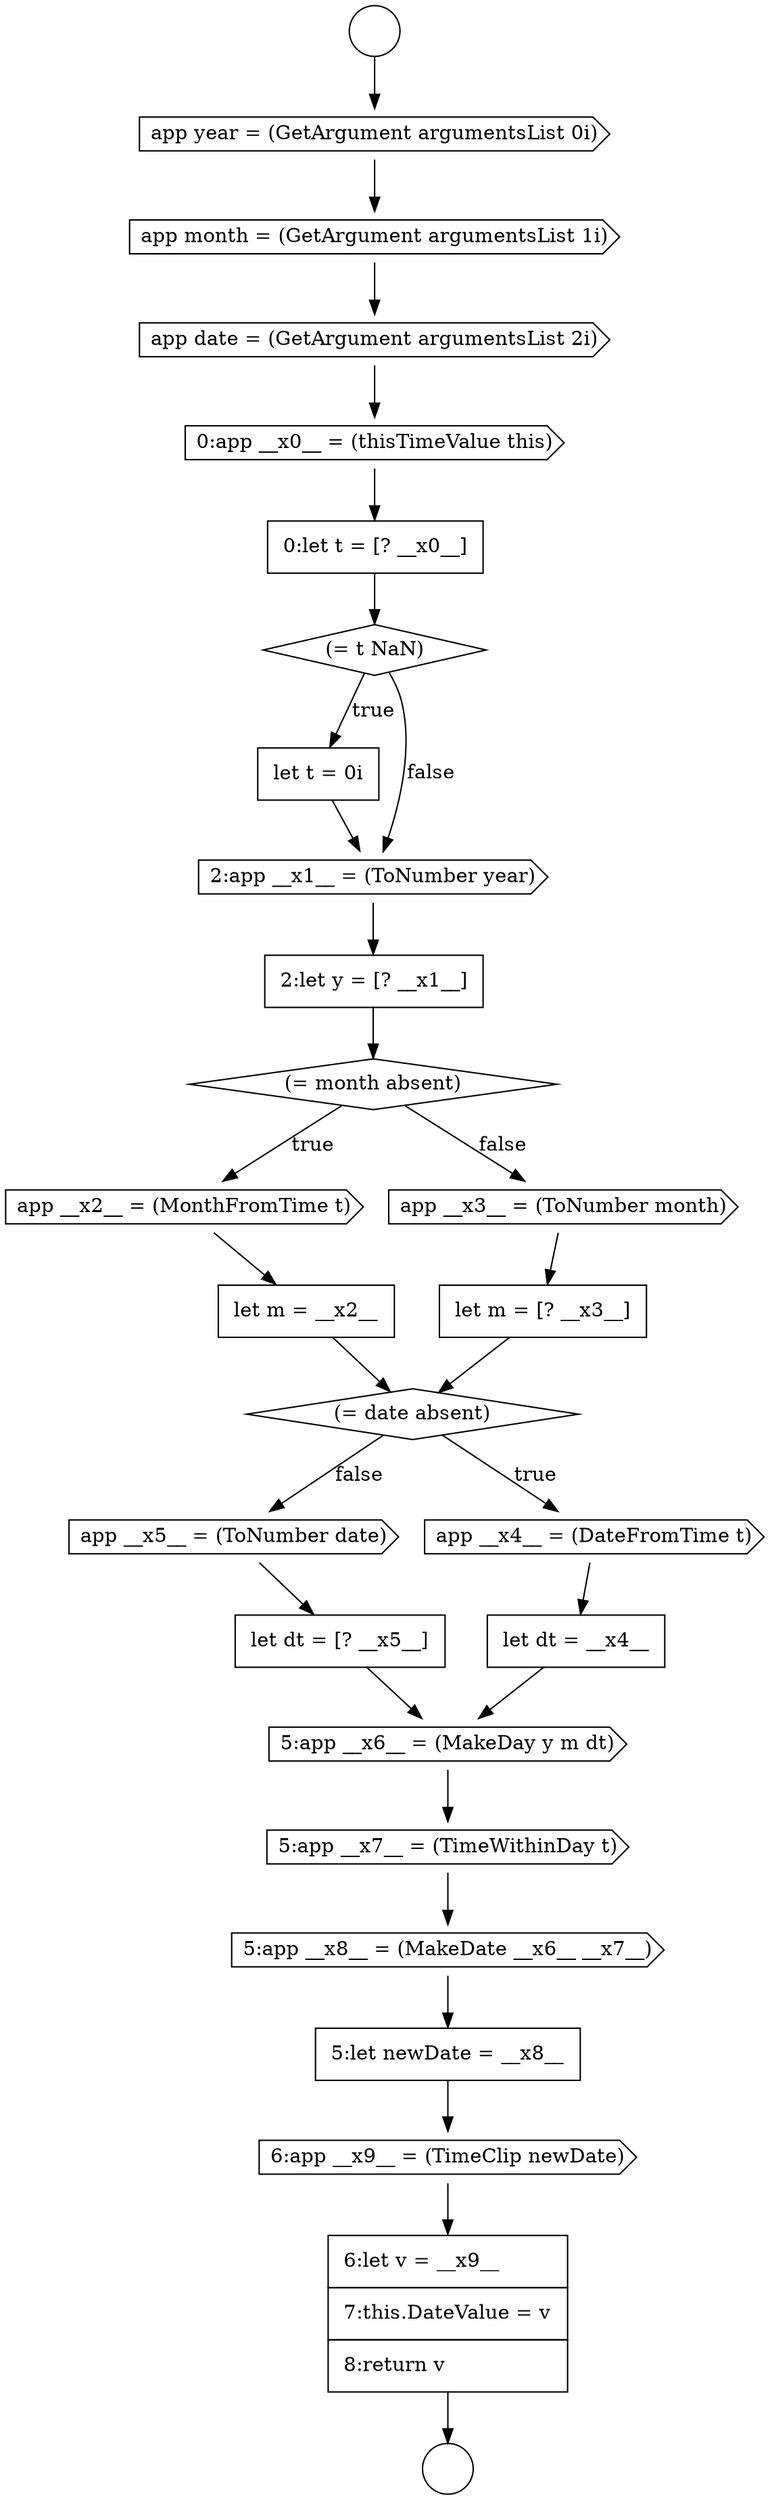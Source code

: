 digraph {
  node11962 [shape=none, margin=0, label=<<font color="black">
    <table border="0" cellborder="1" cellspacing="0" cellpadding="10">
      <tr><td align="left">let m = [? __x3__]</td></tr>
    </table>
  </font>> color="black" fillcolor="white" style=filled]
  node11959 [shape=cds, label=<<font color="black">app __x2__ = (MonthFromTime t)</font>> color="black" fillcolor="white" style=filled]
  node11971 [shape=none, margin=0, label=<<font color="black">
    <table border="0" cellborder="1" cellspacing="0" cellpadding="10">
      <tr><td align="left">5:let newDate = __x8__</td></tr>
    </table>
  </font>> color="black" fillcolor="white" style=filled]
  node11954 [shape=diamond, label=<<font color="black">(= t NaN)</font>> color="black" fillcolor="white" style=filled]
  node11952 [shape=cds, label=<<font color="black">0:app __x0__ = (thisTimeValue this)</font>> color="black" fillcolor="white" style=filled]
  node11948 [shape=circle label=" " color="black" fillcolor="white" style=filled]
  node11961 [shape=cds, label=<<font color="black">app __x3__ = (ToNumber month)</font>> color="black" fillcolor="white" style=filled]
  node11965 [shape=none, margin=0, label=<<font color="black">
    <table border="0" cellborder="1" cellspacing="0" cellpadding="10">
      <tr><td align="left">let dt = __x4__</td></tr>
    </table>
  </font>> color="black" fillcolor="white" style=filled]
  node11972 [shape=cds, label=<<font color="black">6:app __x9__ = (TimeClip newDate)</font>> color="black" fillcolor="white" style=filled]
  node11955 [shape=none, margin=0, label=<<font color="black">
    <table border="0" cellborder="1" cellspacing="0" cellpadding="10">
      <tr><td align="left">let t = 0i</td></tr>
    </table>
  </font>> color="black" fillcolor="white" style=filled]
  node11956 [shape=cds, label=<<font color="black">2:app __x1__ = (ToNumber year)</font>> color="black" fillcolor="white" style=filled]
  node11969 [shape=cds, label=<<font color="black">5:app __x7__ = (TimeWithinDay t)</font>> color="black" fillcolor="white" style=filled]
  node11963 [shape=diamond, label=<<font color="black">(= date absent)</font>> color="black" fillcolor="white" style=filled]
  node11960 [shape=none, margin=0, label=<<font color="black">
    <table border="0" cellborder="1" cellspacing="0" cellpadding="10">
      <tr><td align="left">let m = __x2__</td></tr>
    </table>
  </font>> color="black" fillcolor="white" style=filled]
  node11949 [shape=cds, label=<<font color="black">app year = (GetArgument argumentsList 0i)</font>> color="black" fillcolor="white" style=filled]
  node11966 [shape=cds, label=<<font color="black">app __x5__ = (ToNumber date)</font>> color="black" fillcolor="white" style=filled]
  node11951 [shape=cds, label=<<font color="black">app date = (GetArgument argumentsList 2i)</font>> color="black" fillcolor="white" style=filled]
  node11968 [shape=cds, label=<<font color="black">5:app __x6__ = (MakeDay y m dt)</font>> color="black" fillcolor="white" style=filled]
  node11973 [shape=none, margin=0, label=<<font color="black">
    <table border="0" cellborder="1" cellspacing="0" cellpadding="10">
      <tr><td align="left">6:let v = __x9__</td></tr>
      <tr><td align="left">7:this.DateValue = v</td></tr>
      <tr><td align="left">8:return v</td></tr>
    </table>
  </font>> color="black" fillcolor="white" style=filled]
  node11947 [shape=circle label=" " color="black" fillcolor="white" style=filled]
  node11964 [shape=cds, label=<<font color="black">app __x4__ = (DateFromTime t)</font>> color="black" fillcolor="white" style=filled]
  node11967 [shape=none, margin=0, label=<<font color="black">
    <table border="0" cellborder="1" cellspacing="0" cellpadding="10">
      <tr><td align="left">let dt = [? __x5__]</td></tr>
    </table>
  </font>> color="black" fillcolor="white" style=filled]
  node11957 [shape=none, margin=0, label=<<font color="black">
    <table border="0" cellborder="1" cellspacing="0" cellpadding="10">
      <tr><td align="left">2:let y = [? __x1__]</td></tr>
    </table>
  </font>> color="black" fillcolor="white" style=filled]
  node11970 [shape=cds, label=<<font color="black">5:app __x8__ = (MakeDate __x6__ __x7__)</font>> color="black" fillcolor="white" style=filled]
  node11950 [shape=cds, label=<<font color="black">app month = (GetArgument argumentsList 1i)</font>> color="black" fillcolor="white" style=filled]
  node11953 [shape=none, margin=0, label=<<font color="black">
    <table border="0" cellborder="1" cellspacing="0" cellpadding="10">
      <tr><td align="left">0:let t = [? __x0__]</td></tr>
    </table>
  </font>> color="black" fillcolor="white" style=filled]
  node11958 [shape=diamond, label=<<font color="black">(= month absent)</font>> color="black" fillcolor="white" style=filled]
  node11970 -> node11971 [ color="black"]
  node11973 -> node11948 [ color="black"]
  node11955 -> node11956 [ color="black"]
  node11972 -> node11973 [ color="black"]
  node11963 -> node11964 [label=<<font color="black">true</font>> color="black"]
  node11963 -> node11966 [label=<<font color="black">false</font>> color="black"]
  node11960 -> node11963 [ color="black"]
  node11967 -> node11968 [ color="black"]
  node11947 -> node11949 [ color="black"]
  node11958 -> node11959 [label=<<font color="black">true</font>> color="black"]
  node11958 -> node11961 [label=<<font color="black">false</font>> color="black"]
  node11950 -> node11951 [ color="black"]
  node11949 -> node11950 [ color="black"]
  node11956 -> node11957 [ color="black"]
  node11954 -> node11955 [label=<<font color="black">true</font>> color="black"]
  node11954 -> node11956 [label=<<font color="black">false</font>> color="black"]
  node11964 -> node11965 [ color="black"]
  node11969 -> node11970 [ color="black"]
  node11959 -> node11960 [ color="black"]
  node11971 -> node11972 [ color="black"]
  node11966 -> node11967 [ color="black"]
  node11962 -> node11963 [ color="black"]
  node11957 -> node11958 [ color="black"]
  node11961 -> node11962 [ color="black"]
  node11951 -> node11952 [ color="black"]
  node11965 -> node11968 [ color="black"]
  node11953 -> node11954 [ color="black"]
  node11968 -> node11969 [ color="black"]
  node11952 -> node11953 [ color="black"]
}

